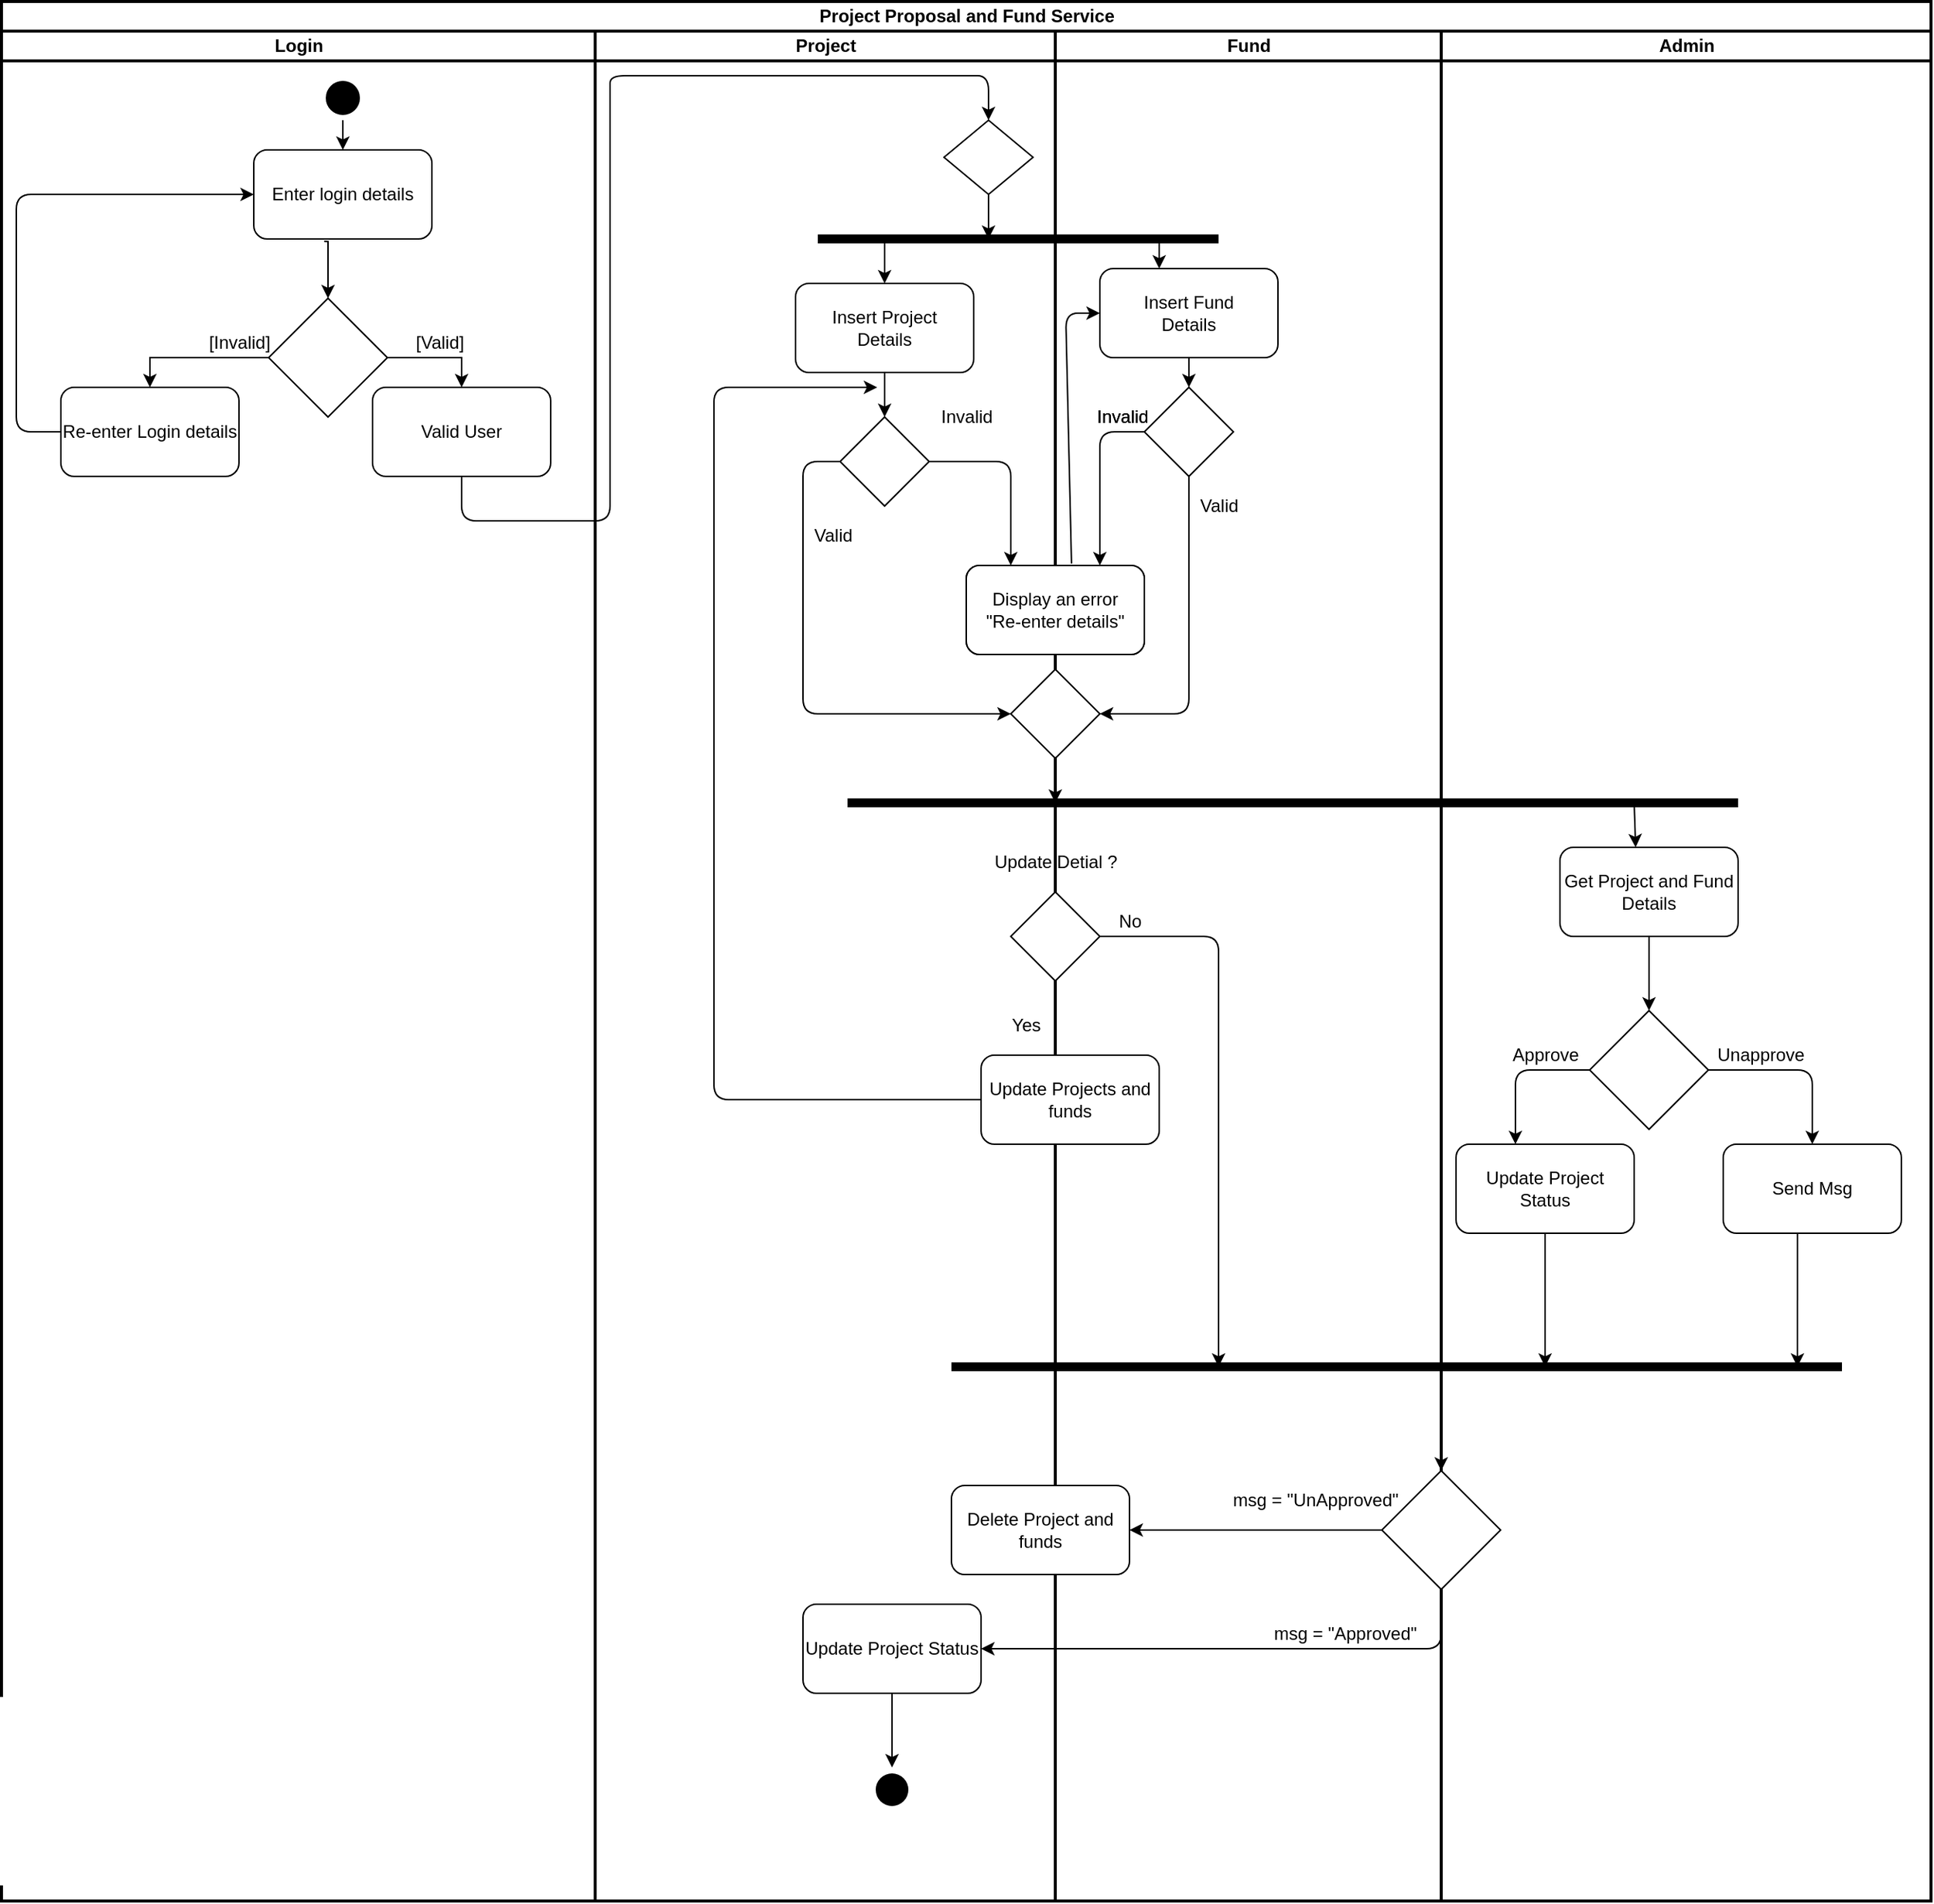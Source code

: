 <mxfile version="14.5.1" type="device"><diagram id="Frs7sRfMKvFdXerDxmTv" name="Page-1"><mxGraphModel dx="1704" dy="1008" grid="1" gridSize="10" guides="1" tooltips="1" connect="1" arrows="1" fold="1" page="1" pageScale="1" pageWidth="850" pageHeight="1100" math="0" shadow="0"><root><mxCell id="0"/><mxCell id="1" parent="0"/><mxCell id="7hplIJix7l9ARhGdqAMA-13" value="Project Proposal and Fund Service" style="swimlane;html=1;childLayout=stackLayout;resizeParent=1;resizeParentMax=0;startSize=20;strokeWidth=2;" vertex="1" parent="1"><mxGeometry x="10" y="10" width="1300" height="1280" as="geometry"/></mxCell><mxCell id="7hplIJix7l9ARhGdqAMA-14" value="Login" style="swimlane;html=1;startSize=20;strokeWidth=2;" vertex="1" parent="7hplIJix7l9ARhGdqAMA-13"><mxGeometry y="20" width="400" height="1260" as="geometry"/></mxCell><mxCell id="7hplIJix7l9ARhGdqAMA-18" value="" style="ellipse;html=1;shape=startState;fillColor=#000000;" vertex="1" parent="7hplIJix7l9ARhGdqAMA-14"><mxGeometry x="215" y="30" width="30" height="30" as="geometry"/></mxCell><mxCell id="7hplIJix7l9ARhGdqAMA-20" value="Enter login details" style="rounded=1;whiteSpace=wrap;html=1;strokeColor=#000000;" vertex="1" parent="7hplIJix7l9ARhGdqAMA-14"><mxGeometry x="170" y="80" width="120" height="60" as="geometry"/></mxCell><mxCell id="7hplIJix7l9ARhGdqAMA-22" value="" style="edgeStyle=orthogonalEdgeStyle;rounded=0;orthogonalLoop=1;jettySize=auto;html=1;strokeColor=#000000;entryX=0.5;entryY=0;entryDx=0;entryDy=0;exitX=0.395;exitY=1.028;exitDx=0;exitDy=0;exitPerimeter=0;" edge="1" parent="7hplIJix7l9ARhGdqAMA-14" source="7hplIJix7l9ARhGdqAMA-20" target="7hplIJix7l9ARhGdqAMA-23"><mxGeometry relative="1" as="geometry"><mxPoint x="230" y="180" as="targetPoint"/></mxGeometry></mxCell><mxCell id="7hplIJix7l9ARhGdqAMA-23" value="" style="rhombus;whiteSpace=wrap;html=1;strokeColor=#000000;" vertex="1" parent="7hplIJix7l9ARhGdqAMA-14"><mxGeometry x="180" y="180" width="80" height="80" as="geometry"/></mxCell><mxCell id="7hplIJix7l9ARhGdqAMA-26" value="Valid User" style="rounded=1;whiteSpace=wrap;html=1;strokeColor=#000000;" vertex="1" parent="7hplIJix7l9ARhGdqAMA-14"><mxGeometry x="250" y="240" width="120" height="60" as="geometry"/></mxCell><mxCell id="7hplIJix7l9ARhGdqAMA-25" value="" style="edgeStyle=orthogonalEdgeStyle;rounded=0;orthogonalLoop=1;jettySize=auto;html=1;strokeColor=#000000;entryX=0.5;entryY=0;entryDx=0;entryDy=0;" edge="1" parent="7hplIJix7l9ARhGdqAMA-14" source="7hplIJix7l9ARhGdqAMA-23" target="7hplIJix7l9ARhGdqAMA-26"><mxGeometry relative="1" as="geometry"><mxPoint x="350" y="220" as="targetPoint"/><Array as="points"><mxPoint x="310" y="220"/></Array></mxGeometry></mxCell><mxCell id="7hplIJix7l9ARhGdqAMA-27" value="[Valid]" style="text;html=1;align=center;verticalAlign=middle;resizable=0;points=[];autosize=1;" vertex="1" parent="7hplIJix7l9ARhGdqAMA-14"><mxGeometry x="270" y="200" width="50" height="20" as="geometry"/></mxCell><mxCell id="7hplIJix7l9ARhGdqAMA-30" value="Re-enter Login details" style="rounded=1;whiteSpace=wrap;html=1;strokeColor=#000000;" vertex="1" parent="7hplIJix7l9ARhGdqAMA-14"><mxGeometry x="40" y="240" width="120" height="60" as="geometry"/></mxCell><mxCell id="7hplIJix7l9ARhGdqAMA-29" value="" style="edgeStyle=orthogonalEdgeStyle;rounded=0;orthogonalLoop=1;jettySize=auto;html=1;strokeColor=#000000;entryX=0.5;entryY=0;entryDx=0;entryDy=0;" edge="1" parent="7hplIJix7l9ARhGdqAMA-14" source="7hplIJix7l9ARhGdqAMA-23" target="7hplIJix7l9ARhGdqAMA-30"><mxGeometry relative="1" as="geometry"><mxPoint x="5" y="220" as="targetPoint"/></mxGeometry></mxCell><mxCell id="7hplIJix7l9ARhGdqAMA-31" value="[Invalid]" style="text;html=1;align=center;verticalAlign=middle;resizable=0;points=[];autosize=1;" vertex="1" parent="7hplIJix7l9ARhGdqAMA-14"><mxGeometry x="130" y="200" width="60" height="20" as="geometry"/></mxCell><mxCell id="7hplIJix7l9ARhGdqAMA-34" value="" style="endArrow=classic;html=1;strokeColor=#000000;exitX=0;exitY=0.5;exitDx=0;exitDy=0;entryX=0;entryY=0.5;entryDx=0;entryDy=0;" edge="1" parent="7hplIJix7l9ARhGdqAMA-14" source="7hplIJix7l9ARhGdqAMA-30" target="7hplIJix7l9ARhGdqAMA-20"><mxGeometry width="50" height="50" relative="1" as="geometry"><mxPoint x="50" y="200" as="sourcePoint"/><mxPoint x="210" y="160" as="targetPoint"/><Array as="points"><mxPoint x="10" y="270"/><mxPoint x="10" y="230"/><mxPoint x="10" y="160"/><mxPoint x="10" y="110"/><mxPoint x="70" y="110"/></Array></mxGeometry></mxCell><mxCell id="7hplIJix7l9ARhGdqAMA-35" value="" style="endArrow=classic;html=1;strokeColor=#000000;exitX=0.5;exitY=1;exitDx=0;exitDy=0;entryX=0.5;entryY=0;entryDx=0;entryDy=0;" edge="1" parent="7hplIJix7l9ARhGdqAMA-14" source="7hplIJix7l9ARhGdqAMA-18" target="7hplIJix7l9ARhGdqAMA-20"><mxGeometry width="50" height="50" relative="1" as="geometry"><mxPoint x="420" y="200" as="sourcePoint"/><mxPoint x="470" y="150" as="targetPoint"/></mxGeometry></mxCell><mxCell id="7hplIJix7l9ARhGdqAMA-15" value="Project" style="swimlane;html=1;startSize=20;strokeWidth=2;" vertex="1" parent="7hplIJix7l9ARhGdqAMA-13"><mxGeometry x="400" y="20" width="310" height="1260" as="geometry"/></mxCell><mxCell id="7hplIJix7l9ARhGdqAMA-36" value="Insert Project&lt;br&gt;Details" style="rounded=1;whiteSpace=wrap;html=1;strokeColor=#000000;" vertex="1" parent="7hplIJix7l9ARhGdqAMA-15"><mxGeometry x="135" y="170" width="120" height="60" as="geometry"/></mxCell><mxCell id="7hplIJix7l9ARhGdqAMA-38" value="" style="rhombus;whiteSpace=wrap;html=1;strokeColor=#000000;" vertex="1" parent="7hplIJix7l9ARhGdqAMA-15"><mxGeometry x="235" y="60" width="60" height="50" as="geometry"/></mxCell><mxCell id="7hplIJix7l9ARhGdqAMA-53" value="" style="endArrow=classic;html=1;strokeColor=#000000;strokeWidth=1;exitX=0.5;exitY=1;exitDx=0;exitDy=0;" edge="1" parent="7hplIJix7l9ARhGdqAMA-15" source="7hplIJix7l9ARhGdqAMA-38"><mxGeometry width="50" height="50" relative="1" as="geometry"><mxPoint x="320" y="110" as="sourcePoint"/><mxPoint x="265" y="140" as="targetPoint"/></mxGeometry></mxCell><mxCell id="7hplIJix7l9ARhGdqAMA-54" value="" style="endArrow=classic;html=1;strokeColor=#000000;strokeWidth=1;entryX=0.5;entryY=0;entryDx=0;entryDy=0;" edge="1" parent="7hplIJix7l9ARhGdqAMA-15" target="7hplIJix7l9ARhGdqAMA-36"><mxGeometry width="50" height="50" relative="1" as="geometry"><mxPoint x="195" y="140" as="sourcePoint"/><mxPoint x="200" y="130" as="targetPoint"/></mxGeometry></mxCell><mxCell id="7hplIJix7l9ARhGdqAMA-56" value="" style="rhombus;whiteSpace=wrap;html=1;strokeColor=#000000;" vertex="1" parent="7hplIJix7l9ARhGdqAMA-15"><mxGeometry x="165" y="260" width="60" height="60" as="geometry"/></mxCell><mxCell id="7hplIJix7l9ARhGdqAMA-58" value="" style="endArrow=classic;html=1;strokeColor=#000000;strokeWidth=1;exitX=0.5;exitY=1;exitDx=0;exitDy=0;entryX=0.5;entryY=0;entryDx=0;entryDy=0;" edge="1" parent="7hplIJix7l9ARhGdqAMA-15" source="7hplIJix7l9ARhGdqAMA-36" target="7hplIJix7l9ARhGdqAMA-56"><mxGeometry width="50" height="50" relative="1" as="geometry"><mxPoint x="260" y="300" as="sourcePoint"/><mxPoint x="310" y="250" as="targetPoint"/></mxGeometry></mxCell><mxCell id="7hplIJix7l9ARhGdqAMA-72" value="Invalid" style="text;html=1;align=center;verticalAlign=middle;resizable=0;points=[];autosize=1;" vertex="1" parent="7hplIJix7l9ARhGdqAMA-15"><mxGeometry x="330" y="250" width="50" height="20" as="geometry"/></mxCell><mxCell id="7hplIJix7l9ARhGdqAMA-97" value="Valid" style="text;html=1;align=center;verticalAlign=middle;resizable=0;points=[];autosize=1;" vertex="1" parent="7hplIJix7l9ARhGdqAMA-15"><mxGeometry x="140" y="330" width="40" height="20" as="geometry"/></mxCell><mxCell id="7hplIJix7l9ARhGdqAMA-102" value="Invalid" style="text;html=1;align=center;verticalAlign=middle;resizable=0;points=[];autosize=1;" vertex="1" parent="7hplIJix7l9ARhGdqAMA-15"><mxGeometry x="225" y="250" width="50" height="20" as="geometry"/></mxCell><mxCell id="7hplIJix7l9ARhGdqAMA-114" value="Yes" style="text;html=1;align=center;verticalAlign=middle;resizable=0;points=[];autosize=1;" vertex="1" parent="7hplIJix7l9ARhGdqAMA-15"><mxGeometry x="270" y="660" width="40" height="20" as="geometry"/></mxCell><mxCell id="7hplIJix7l9ARhGdqAMA-144" value="Update Project Status" style="rounded=1;whiteSpace=wrap;html=1;strokeColor=#000000;" vertex="1" parent="7hplIJix7l9ARhGdqAMA-15"><mxGeometry x="140" y="1060" width="120" height="60" as="geometry"/></mxCell><mxCell id="7hplIJix7l9ARhGdqAMA-164" value="" style="ellipse;html=1;shape=endState;fillColor=#000000;strokeColor=none;" vertex="1" parent="7hplIJix7l9ARhGdqAMA-15"><mxGeometry x="185" y="1170" width="30" height="30" as="geometry"/></mxCell><mxCell id="7hplIJix7l9ARhGdqAMA-165" value="" style="endArrow=classic;html=1;strokeColor=#000000;strokeWidth=1;exitX=0.5;exitY=1;exitDx=0;exitDy=0;entryX=0.5;entryY=0;entryDx=0;entryDy=0;" edge="1" parent="7hplIJix7l9ARhGdqAMA-15" source="7hplIJix7l9ARhGdqAMA-144" target="7hplIJix7l9ARhGdqAMA-164"><mxGeometry width="50" height="50" relative="1" as="geometry"><mxPoint x="330" y="1100" as="sourcePoint"/><mxPoint x="380" y="1050" as="targetPoint"/></mxGeometry></mxCell><mxCell id="7hplIJix7l9ARhGdqAMA-104" value="" style="endArrow=classic;html=1;strokeColor=#000000;strokeWidth=1;entryX=0;entryY=0.5;entryDx=0;entryDy=0;exitX=0;exitY=0.5;exitDx=0;exitDy=0;" edge="1" parent="7hplIJix7l9ARhGdqAMA-13" source="7hplIJix7l9ARhGdqAMA-56" target="7hplIJix7l9ARhGdqAMA-109"><mxGeometry width="50" height="50" relative="1" as="geometry"><mxPoint x="565" y="310" as="sourcePoint"/><mxPoint x="580" y="400" as="targetPoint"/><Array as="points"><mxPoint x="540" y="310"/><mxPoint x="540" y="420"/><mxPoint x="540" y="480"/></Array></mxGeometry></mxCell><mxCell id="7hplIJix7l9ARhGdqAMA-107" value="" style="endArrow=classic;html=1;strokeColor=#000000;strokeWidth=1;exitX=0;exitY=0.5;exitDx=0;exitDy=0;" edge="1" parent="7hplIJix7l9ARhGdqAMA-13" source="7hplIJix7l9ARhGdqAMA-106"><mxGeometry width="50" height="50" relative="1" as="geometry"><mxPoint x="560" y="720" as="sourcePoint"/><mxPoint x="590" y="260" as="targetPoint"/><Array as="points"><mxPoint x="480" y="740"/><mxPoint x="480" y="630"/><mxPoint x="480" y="610"/><mxPoint x="480" y="520"/><mxPoint x="480" y="260"/></Array></mxGeometry></mxCell><mxCell id="7hplIJix7l9ARhGdqAMA-16" value="Fund" style="swimlane;html=1;startSize=20;strokeWidth=2;" vertex="1" parent="7hplIJix7l9ARhGdqAMA-13"><mxGeometry x="710" y="20" width="260" height="1260" as="geometry"/></mxCell><mxCell id="7hplIJix7l9ARhGdqAMA-50" value="Insert Fund&lt;br&gt;Details" style="rounded=1;whiteSpace=wrap;html=1;strokeColor=#000000;" vertex="1" parent="7hplIJix7l9ARhGdqAMA-16"><mxGeometry x="30" y="160" width="120" height="60" as="geometry"/></mxCell><mxCell id="7hplIJix7l9ARhGdqAMA-55" value="" style="endArrow=classic;html=1;strokeColor=#000000;strokeWidth=1;" edge="1" parent="7hplIJix7l9ARhGdqAMA-16"><mxGeometry width="50" height="50" relative="1" as="geometry"><mxPoint x="70" y="140" as="sourcePoint"/><mxPoint x="70" y="160" as="targetPoint"/></mxGeometry></mxCell><mxCell id="7hplIJix7l9ARhGdqAMA-57" value="" style="rhombus;whiteSpace=wrap;html=1;strokeColor=#000000;" vertex="1" parent="7hplIJix7l9ARhGdqAMA-16"><mxGeometry x="60" y="240" width="60" height="60" as="geometry"/></mxCell><mxCell id="7hplIJix7l9ARhGdqAMA-59" value="" style="endArrow=classic;html=1;strokeColor=#000000;strokeWidth=1;exitX=0.5;exitY=1;exitDx=0;exitDy=0;entryX=0.5;entryY=0;entryDx=0;entryDy=0;" edge="1" parent="7hplIJix7l9ARhGdqAMA-16" source="7hplIJix7l9ARhGdqAMA-50" target="7hplIJix7l9ARhGdqAMA-57"><mxGeometry width="50" height="50" relative="1" as="geometry"><mxPoint x="150" y="310" as="sourcePoint"/><mxPoint x="200" y="260" as="targetPoint"/></mxGeometry></mxCell><mxCell id="7hplIJix7l9ARhGdqAMA-63" value="Error Msg&quot;Invalid details&quot;" style="rounded=1;whiteSpace=wrap;html=1;strokeColor=#000000;" vertex="1" parent="7hplIJix7l9ARhGdqAMA-16"><mxGeometry x="-60" y="360" width="120" height="60" as="geometry"/></mxCell><mxCell id="7hplIJix7l9ARhGdqAMA-68" value="" style="endArrow=classic;html=1;strokeColor=#000000;strokeWidth=1;entryX=0.75;entryY=0;entryDx=0;entryDy=0;exitX=0;exitY=0.5;exitDx=0;exitDy=0;" edge="1" parent="7hplIJix7l9ARhGdqAMA-16" source="7hplIJix7l9ARhGdqAMA-57" target="7hplIJix7l9ARhGdqAMA-63"><mxGeometry width="50" height="50" relative="1" as="geometry"><mxPoint x="150" y="380" as="sourcePoint"/><mxPoint x="200" y="330" as="targetPoint"/><Array as="points"><mxPoint x="30" y="270"/></Array></mxGeometry></mxCell><mxCell id="7hplIJix7l9ARhGdqAMA-71" value="" style="endArrow=classic;html=1;strokeColor=#000000;strokeWidth=1;entryX=0;entryY=0.5;entryDx=0;entryDy=0;exitX=0.591;exitY=-0.021;exitDx=0;exitDy=0;exitPerimeter=0;" edge="1" parent="7hplIJix7l9ARhGdqAMA-16" source="7hplIJix7l9ARhGdqAMA-63" target="7hplIJix7l9ARhGdqAMA-50"><mxGeometry width="50" height="50" relative="1" as="geometry"><mxPoint y="290" as="sourcePoint"/><mxPoint x="50" y="240" as="targetPoint"/><Array as="points"><mxPoint x="7" y="190"/></Array></mxGeometry></mxCell><mxCell id="7hplIJix7l9ARhGdqAMA-73" value="Invalid" style="text;html=1;align=center;verticalAlign=middle;resizable=0;points=[];autosize=1;" vertex="1" parent="7hplIJix7l9ARhGdqAMA-16"><mxGeometry x="20" y="250" width="50" height="20" as="geometry"/></mxCell><mxCell id="7hplIJix7l9ARhGdqAMA-41" value="Display an error&lt;br&gt;&quot;Re-enter details&quot;" style="rounded=1;whiteSpace=wrap;html=1;strokeColor=#000000;" vertex="1" parent="7hplIJix7l9ARhGdqAMA-16"><mxGeometry x="-60" y="360" width="120" height="60" as="geometry"/></mxCell><mxCell id="7hplIJix7l9ARhGdqAMA-98" value="Valid" style="text;html=1;align=center;verticalAlign=middle;resizable=0;points=[];autosize=1;" vertex="1" parent="7hplIJix7l9ARhGdqAMA-16"><mxGeometry x="90" y="310" width="40" height="20" as="geometry"/></mxCell><mxCell id="7hplIJix7l9ARhGdqAMA-49" value="" style="endArrow=none;html=1;strokeColor=#000000;strokeWidth=6;" edge="1" parent="7hplIJix7l9ARhGdqAMA-16"><mxGeometry width="50" height="50" relative="1" as="geometry"><mxPoint x="-160" y="140" as="sourcePoint"/><mxPoint x="110" y="140" as="targetPoint"/></mxGeometry></mxCell><mxCell id="7hplIJix7l9ARhGdqAMA-103" value="" style="endArrow=classic;html=1;strokeColor=#000000;strokeWidth=1;exitX=0.5;exitY=1;exitDx=0;exitDy=0;entryX=1;entryY=0.5;entryDx=0;entryDy=0;" edge="1" parent="7hplIJix7l9ARhGdqAMA-16" source="7hplIJix7l9ARhGdqAMA-57" target="7hplIJix7l9ARhGdqAMA-109"><mxGeometry width="50" height="50" relative="1" as="geometry"><mxPoint x="90" y="320" as="sourcePoint"/><mxPoint x="200" y="350" as="targetPoint"/><Array as="points"><mxPoint x="90" y="460"/></Array></mxGeometry></mxCell><mxCell id="7hplIJix7l9ARhGdqAMA-108" value="" style="endArrow=none;html=1;strokeColor=#000000;strokeWidth=6;" edge="1" parent="7hplIJix7l9ARhGdqAMA-16"><mxGeometry width="50" height="50" relative="1" as="geometry"><mxPoint x="-140" y="520" as="sourcePoint"/><mxPoint x="460" y="520" as="targetPoint"/></mxGeometry></mxCell><mxCell id="7hplIJix7l9ARhGdqAMA-109" value="" style="rhombus;whiteSpace=wrap;html=1;strokeColor=#000000;" vertex="1" parent="7hplIJix7l9ARhGdqAMA-16"><mxGeometry x="-30" y="430" width="60" height="60" as="geometry"/></mxCell><mxCell id="7hplIJix7l9ARhGdqAMA-110" value="" style="endArrow=classic;html=1;strokeColor=#000000;strokeWidth=1;exitX=0.5;exitY=1;exitDx=0;exitDy=0;" edge="1" parent="7hplIJix7l9ARhGdqAMA-16" source="7hplIJix7l9ARhGdqAMA-109"><mxGeometry width="50" height="50" relative="1" as="geometry"><mxPoint x="80" y="520" as="sourcePoint"/><mxPoint y="520" as="targetPoint"/></mxGeometry></mxCell><mxCell id="7hplIJix7l9ARhGdqAMA-106" value="Update Projects and funds" style="rounded=1;whiteSpace=wrap;html=1;strokeColor=#000000;" vertex="1" parent="7hplIJix7l9ARhGdqAMA-16"><mxGeometry x="-50" y="690" width="120" height="60" as="geometry"/></mxCell><mxCell id="7hplIJix7l9ARhGdqAMA-112" value="" style="rhombus;whiteSpace=wrap;html=1;strokeColor=#000000;" vertex="1" parent="7hplIJix7l9ARhGdqAMA-16"><mxGeometry x="-30" y="580" width="60" height="60" as="geometry"/></mxCell><mxCell id="7hplIJix7l9ARhGdqAMA-113" value="Update Detial ?" style="text;html=1;align=center;verticalAlign=middle;resizable=0;points=[];autosize=1;" vertex="1" parent="7hplIJix7l9ARhGdqAMA-16"><mxGeometry x="-50" y="550" width="100" height="20" as="geometry"/></mxCell><mxCell id="7hplIJix7l9ARhGdqAMA-116" value="No" style="text;html=1;align=center;verticalAlign=middle;resizable=0;points=[];autosize=1;" vertex="1" parent="7hplIJix7l9ARhGdqAMA-16"><mxGeometry x="35" y="590" width="30" height="20" as="geometry"/></mxCell><mxCell id="7hplIJix7l9ARhGdqAMA-131" value="" style="endArrow=classic;html=1;strokeColor=#000000;strokeWidth=1;exitX=1;exitY=0.5;exitDx=0;exitDy=0;" edge="1" parent="7hplIJix7l9ARhGdqAMA-16" source="7hplIJix7l9ARhGdqAMA-112"><mxGeometry width="50" height="50" relative="1" as="geometry"><mxPoint x="80" y="840" as="sourcePoint"/><mxPoint x="110" y="900" as="targetPoint"/><Array as="points"><mxPoint x="110" y="610"/><mxPoint x="110" y="860"/></Array></mxGeometry></mxCell><mxCell id="7hplIJix7l9ARhGdqAMA-132" value="" style="endArrow=none;html=1;strokeColor=#000000;strokeWidth=6;" edge="1" parent="7hplIJix7l9ARhGdqAMA-16"><mxGeometry width="50" height="50" relative="1" as="geometry"><mxPoint x="-70" y="900" as="sourcePoint"/><mxPoint x="530" y="900" as="targetPoint"/></mxGeometry></mxCell><mxCell id="7hplIJix7l9ARhGdqAMA-141" value="msg = &quot;UnApproved&quot;" style="text;html=1;align=center;verticalAlign=middle;resizable=0;points=[];autosize=1;" vertex="1" parent="7hplIJix7l9ARhGdqAMA-16"><mxGeometry x="110" y="980" width="130" height="20" as="geometry"/></mxCell><mxCell id="7hplIJix7l9ARhGdqAMA-142" value="Delete Project and funds" style="rounded=1;whiteSpace=wrap;html=1;strokeColor=#000000;" vertex="1" parent="7hplIJix7l9ARhGdqAMA-16"><mxGeometry x="-70" y="980" width="120" height="60" as="geometry"/></mxCell><mxCell id="7hplIJix7l9ARhGdqAMA-143" value="msg = &quot;Approved&quot;" style="text;html=1;align=center;verticalAlign=middle;resizable=0;points=[];autosize=1;" vertex="1" parent="7hplIJix7l9ARhGdqAMA-16"><mxGeometry x="140" y="1070" width="110" height="20" as="geometry"/></mxCell><mxCell id="7hplIJix7l9ARhGdqAMA-145" value="" style="endArrow=classic;html=1;strokeColor=#000000;strokeWidth=1;entryX=1;entryY=0.5;entryDx=0;entryDy=0;" edge="1" parent="7hplIJix7l9ARhGdqAMA-16" target="7hplIJix7l9ARhGdqAMA-144"><mxGeometry width="50" height="50" relative="1" as="geometry"><mxPoint x="260" y="1050" as="sourcePoint"/><mxPoint x="230" y="1140" as="targetPoint"/><Array as="points"><mxPoint x="260" y="1090"/></Array></mxGeometry></mxCell><mxCell id="7hplIJix7l9ARhGdqAMA-37" value="" style="endArrow=classic;html=1;strokeColor=#000000;entryX=0.5;entryY=0;entryDx=0;entryDy=0;exitX=0.5;exitY=1;exitDx=0;exitDy=0;" edge="1" parent="7hplIJix7l9ARhGdqAMA-13" source="7hplIJix7l9ARhGdqAMA-26" target="7hplIJix7l9ARhGdqAMA-38"><mxGeometry width="50" height="50" relative="1" as="geometry"><mxPoint x="480" y="180" as="sourcePoint"/><mxPoint x="530" y="130" as="targetPoint"/><Array as="points"><mxPoint x="310" y="350"/><mxPoint x="410" y="350"/><mxPoint x="410" y="320"/><mxPoint x="410" y="200"/><mxPoint x="410" y="70"/><mxPoint x="410" y="50"/><mxPoint x="490" y="50"/><mxPoint x="570" y="50"/><mxPoint x="640" y="50"/><mxPoint x="665" y="50"/></Array></mxGeometry></mxCell><mxCell id="7hplIJix7l9ARhGdqAMA-84" value="Admin" style="swimlane;html=1;startSize=20;strokeWidth=2;" vertex="1" parent="7hplIJix7l9ARhGdqAMA-13"><mxGeometry x="970" y="20" width="330" height="1260" as="geometry"/></mxCell><mxCell id="7hplIJix7l9ARhGdqAMA-100" value="Get Project and Fund Details" style="rounded=1;whiteSpace=wrap;html=1;strokeColor=#000000;" vertex="1" parent="7hplIJix7l9ARhGdqAMA-84"><mxGeometry x="80" y="550" width="120" height="60" as="geometry"/></mxCell><mxCell id="7hplIJix7l9ARhGdqAMA-111" value="" style="endArrow=classic;html=1;strokeColor=#000000;strokeWidth=1;entryX=0.425;entryY=-0.001;entryDx=0;entryDy=0;entryPerimeter=0;" edge="1" parent="7hplIJix7l9ARhGdqAMA-84" target="7hplIJix7l9ARhGdqAMA-100"><mxGeometry width="50" height="50" relative="1" as="geometry"><mxPoint x="130" y="520" as="sourcePoint"/><mxPoint x="170" y="560" as="targetPoint"/></mxGeometry></mxCell><mxCell id="7hplIJix7l9ARhGdqAMA-118" value="" style="rhombus;whiteSpace=wrap;html=1;strokeColor=#000000;" vertex="1" parent="7hplIJix7l9ARhGdqAMA-84"><mxGeometry x="100" y="660" width="80" height="80" as="geometry"/></mxCell><mxCell id="7hplIJix7l9ARhGdqAMA-119" value="" style="endArrow=classic;html=1;strokeColor=#000000;strokeWidth=1;exitX=0.5;exitY=1;exitDx=0;exitDy=0;entryX=0.5;entryY=0;entryDx=0;entryDy=0;" edge="1" parent="7hplIJix7l9ARhGdqAMA-84" source="7hplIJix7l9ARhGdqAMA-100" target="7hplIJix7l9ARhGdqAMA-118"><mxGeometry width="50" height="50" relative="1" as="geometry"><mxPoint x="100" y="840" as="sourcePoint"/><mxPoint x="150" y="790" as="targetPoint"/></mxGeometry></mxCell><mxCell id="7hplIJix7l9ARhGdqAMA-120" value="" style="endArrow=classic;html=1;strokeColor=#000000;strokeWidth=1;exitX=0;exitY=0.5;exitDx=0;exitDy=0;" edge="1" parent="7hplIJix7l9ARhGdqAMA-84" source="7hplIJix7l9ARhGdqAMA-118"><mxGeometry width="50" height="50" relative="1" as="geometry"><mxPoint x="60" y="800" as="sourcePoint"/><mxPoint x="50" y="750" as="targetPoint"/><Array as="points"><mxPoint x="50" y="700"/></Array></mxGeometry></mxCell><mxCell id="7hplIJix7l9ARhGdqAMA-121" value="Update Project&lt;br&gt;Status" style="rounded=1;whiteSpace=wrap;html=1;strokeColor=#000000;" vertex="1" parent="7hplIJix7l9ARhGdqAMA-84"><mxGeometry x="10" y="750" width="120" height="60" as="geometry"/></mxCell><mxCell id="7hplIJix7l9ARhGdqAMA-123" value="Unapprove" style="text;html=1;align=center;verticalAlign=middle;resizable=0;points=[];autosize=1;" vertex="1" parent="7hplIJix7l9ARhGdqAMA-84"><mxGeometry x="180" y="680" width="70" height="20" as="geometry"/></mxCell><mxCell id="7hplIJix7l9ARhGdqAMA-124" value="Send Msg" style="rounded=1;whiteSpace=wrap;html=1;strokeColor=#000000;" vertex="1" parent="7hplIJix7l9ARhGdqAMA-84"><mxGeometry x="190" y="750" width="120" height="60" as="geometry"/></mxCell><mxCell id="7hplIJix7l9ARhGdqAMA-125" value="" style="endArrow=classic;html=1;strokeColor=#000000;strokeWidth=1;entryX=0.5;entryY=0;entryDx=0;entryDy=0;exitX=1;exitY=0.5;exitDx=0;exitDy=0;" edge="1" parent="7hplIJix7l9ARhGdqAMA-84" source="7hplIJix7l9ARhGdqAMA-118" target="7hplIJix7l9ARhGdqAMA-124"><mxGeometry width="50" height="50" relative="1" as="geometry"><mxPoint x="200" y="700" as="sourcePoint"/><mxPoint x="320" y="680" as="targetPoint"/><Array as="points"><mxPoint x="250" y="700"/></Array></mxGeometry></mxCell><mxCell id="7hplIJix7l9ARhGdqAMA-135" value="" style="endArrow=classic;html=1;strokeColor=#000000;strokeWidth=1;exitX=0.5;exitY=1;exitDx=0;exitDy=0;" edge="1" parent="7hplIJix7l9ARhGdqAMA-84" source="7hplIJix7l9ARhGdqAMA-121"><mxGeometry width="50" height="50" relative="1" as="geometry"><mxPoint x="90" y="870" as="sourcePoint"/><mxPoint x="70" y="900" as="targetPoint"/></mxGeometry></mxCell><mxCell id="7hplIJix7l9ARhGdqAMA-136" value="" style="endArrow=classic;html=1;strokeColor=#000000;strokeWidth=1;exitX=0.417;exitY=1;exitDx=0;exitDy=0;exitPerimeter=0;" edge="1" parent="7hplIJix7l9ARhGdqAMA-84" source="7hplIJix7l9ARhGdqAMA-124"><mxGeometry width="50" height="50" relative="1" as="geometry"><mxPoint x="240" y="900" as="sourcePoint"/><mxPoint x="240" y="900" as="targetPoint"/></mxGeometry></mxCell><mxCell id="7hplIJix7l9ARhGdqAMA-138" value="" style="rhombus;whiteSpace=wrap;html=1;strokeColor=#000000;" vertex="1" parent="7hplIJix7l9ARhGdqAMA-84"><mxGeometry x="-40" y="970" width="80" height="80" as="geometry"/></mxCell><mxCell id="7hplIJix7l9ARhGdqAMA-139" value="" style="endArrow=classic;html=1;strokeColor=#000000;strokeWidth=1;entryX=0.5;entryY=0;entryDx=0;entryDy=0;" edge="1" parent="7hplIJix7l9ARhGdqAMA-84" target="7hplIJix7l9ARhGdqAMA-138"><mxGeometry width="50" height="50" relative="1" as="geometry"><mxPoint y="900" as="sourcePoint"/><mxPoint x="150" y="950" as="targetPoint"/></mxGeometry></mxCell><mxCell id="7hplIJix7l9ARhGdqAMA-101" value="" style="endArrow=classic;html=1;strokeColor=#000000;strokeWidth=1;entryX=0.25;entryY=0;entryDx=0;entryDy=0;exitX=1;exitY=0.5;exitDx=0;exitDy=0;" edge="1" parent="7hplIJix7l9ARhGdqAMA-13" source="7hplIJix7l9ARhGdqAMA-56" target="7hplIJix7l9ARhGdqAMA-41"><mxGeometry width="50" height="50" relative="1" as="geometry"><mxPoint x="580" y="390" as="sourcePoint"/><mxPoint x="630" y="340" as="targetPoint"/><Array as="points"><mxPoint x="680" y="310"/><mxPoint x="680" y="360"/></Array></mxGeometry></mxCell><mxCell id="7hplIJix7l9ARhGdqAMA-140" value="" style="endArrow=classic;html=1;strokeColor=#000000;strokeWidth=1;exitX=0;exitY=0.5;exitDx=0;exitDy=0;entryX=1;entryY=0.5;entryDx=0;entryDy=0;" edge="1" parent="7hplIJix7l9ARhGdqAMA-13" source="7hplIJix7l9ARhGdqAMA-138" target="7hplIJix7l9ARhGdqAMA-142"><mxGeometry width="50" height="50" relative="1" as="geometry"><mxPoint x="780" y="1080" as="sourcePoint"/><mxPoint x="830" y="1030" as="targetPoint"/></mxGeometry></mxCell><mxCell id="7hplIJix7l9ARhGdqAMA-122" value="Approve" style="text;html=1;align=center;verticalAlign=middle;resizable=0;points=[];autosize=1;" vertex="1" parent="1"><mxGeometry x="1020" y="710" width="60" height="20" as="geometry"/></mxCell></root></mxGraphModel></diagram></mxfile>